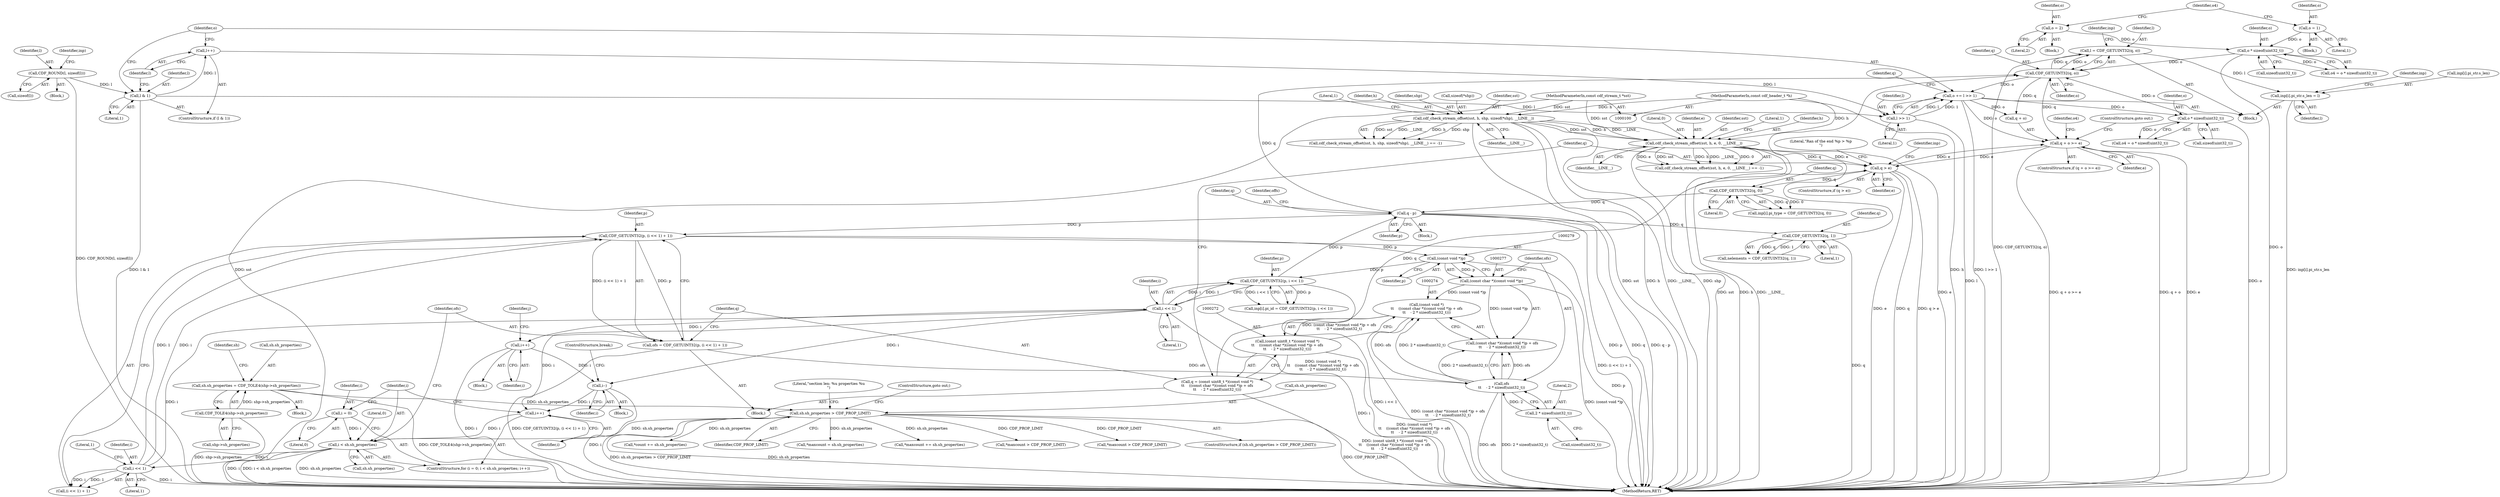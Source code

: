 digraph "0_file_1aec04dbf8a24b8a6ba64c4f74efa0628e36db0b@pointer" {
"1000704" [label="(Call,inp[i].pi_str.s_len = l)"];
"1000699" [label="(Call,l = CDF_GETUINT32(q, o))"];
"1000701" [label="(Call,CDF_GETUINT32(q, o))"];
"1000352" [label="(Call,CDF_GETUINT32(q, 1))"];
"1000337" [label="(Call,q - p)"];
"1000316" [label="(Call,CDF_GETUINT32(q, 0))"];
"1000288" [label="(Call,q > e)"];
"1000269" [label="(Call,q = (const uint8_t *)(const void *)\n\t\t    ((const char *)(const void *)p + ofs\n\t\t    - 2 * sizeof(uint32_t)))"];
"1000271" [label="(Call,(const uint8_t *)(const void *)\n\t\t    ((const char *)(const void *)p + ofs\n\t\t    - 2 * sizeof(uint32_t)))"];
"1000273" [label="(Call,(const void *)\n\t\t    ((const char *)(const void *)p + ofs\n\t\t    - 2 * sizeof(uint32_t)))"];
"1000276" [label="(Call,(const char *)(const void *)p)"];
"1000278" [label="(Call,(const void *)p)"];
"1000262" [label="(Call,CDF_GETUINT32(p, (i << 1) + 1))"];
"1000265" [label="(Call,i << 1)"];
"1000251" [label="(Call,i < sh.sh_properties)"];
"1000256" [label="(Call,i++)"];
"1000773" [label="(Call,i--)"];
"1000695" [label="(Call,i++)"];
"1000307" [label="(Call,i << 1)"];
"1000248" [label="(Call,i = 0)"];
"1000177" [label="(Call,sh.sh_properties > CDF_PROP_LIMIT)"];
"1000168" [label="(Call,sh.sh_properties = CDF_TOLE4(shp->sh_properties))"];
"1000172" [label="(Call,CDF_TOLE4(shp->sh_properties))"];
"1000281" [label="(Call,ofs\n\t\t    - 2 * sizeof(uint32_t))"];
"1000260" [label="(Call,ofs = CDF_GETUINT32(p, (i << 1) + 1))"];
"1000283" [label="(Call,2 * sizeof(uint32_t))"];
"1000761" [label="(Call,q + o >= e)"];
"1000755" [label="(Call,o += l >> 1)"];
"1000757" [label="(Call,l >> 1)"];
"1000753" [label="(Call,l++)"];
"1000750" [label="(Call,l & 1)"];
"1000738" [label="(Call,CDF_ROUND(l, sizeof(l)))"];
"1000238" [label="(Call,cdf_check_stream_offset(sst, h, e, 0, __LINE__))"];
"1000138" [label="(Call,cdf_check_stream_offset(sst, h, shp, sizeof(*shp), __LINE__))"];
"1000101" [label="(MethodParameterIn,const cdf_stream_t *sst)"];
"1000102" [label="(MethodParameterIn,const cdf_header_t *h)"];
"1000305" [label="(Call,CDF_GETUINT32(p, i << 1))"];
"1000368" [label="(Call,o * sizeof(uint32_t))"];
"1000355" [label="(Call,o = 2)"];
"1000363" [label="(Call,o = 1)"];
"1000769" [label="(Call,o * sizeof(uint32_t))"];
"1000769" [label="(Call,o * sizeof(uint32_t))"];
"1000310" [label="(Call,inp[i].pi_type = CDF_GETUINT32(q, 0))"];
"1000839" [label="(MethodReturn,RET)"];
"1000230" [label="(Call,*count += sh.sh_properties)"];
"1000318" [label="(Literal,0)"];
"1000749" [label="(ControlStructure,if (l & 1))"];
"1000349" [label="(Block,)"];
"1000692" [label="(Block,)"];
"1000181" [label="(Identifier,CDF_PROP_LIMIT)"];
"1000177" [label="(Call,sh.sh_properties > CDF_PROP_LIMIT)"];
"1000139" [label="(Identifier,sst)"];
"1000761" [label="(Call,q + o >= e)"];
"1000708" [label="(Identifier,inp)"];
"1000268" [label="(Literal,1)"];
"1000337" [label="(Call,q - p)"];
"1000264" [label="(Call,(i << 1) + 1)"];
"1000182" [label="(ControlStructure,goto out;)"];
"1000354" [label="(Literal,1)"];
"1000262" [label="(Call,CDF_GETUINT32(p, (i << 1) + 1))"];
"1000758" [label="(Identifier,l)"];
"1000703" [label="(Identifier,o)"];
"1000357" [label="(Literal,2)"];
"1000211" [label="(Call,*maxcount = sh.sh_properties)"];
"1000702" [label="(Identifier,q)"];
"1000241" [label="(Identifier,e)"];
"1000306" [label="(Identifier,p)"];
"1000253" [label="(Call,sh.sh_properties)"];
"1000248" [label="(Call,i = 0)"];
"1000771" [label="(Call,sizeof(uint32_t))"];
"1000239" [label="(Identifier,sst)"];
"1000238" [label="(Call,cdf_check_stream_offset(sst, h, e, 0, __LINE__))"];
"1000760" [label="(ControlStructure,if (q + o >= e))"];
"1000696" [label="(Identifier,i)"];
"1000352" [label="(Call,CDF_GETUINT32(q, 1))"];
"1000717" [label="(Identifier,inp)"];
"1000338" [label="(Identifier,q)"];
"1000831" [label="(Literal,0)"];
"1000178" [label="(Call,sh.sh_properties)"];
"1000700" [label="(Identifier,l)"];
"1000737" [label="(Block,)"];
"1000369" [label="(Identifier,o)"];
"1000317" [label="(Identifier,q)"];
"1000768" [label="(Identifier,o4)"];
"1000245" [label="(Literal,1)"];
"1000243" [label="(Identifier,__LINE__)"];
"1000203" [label="(Call,*maxcount += sh.sh_properties)"];
"1000697" [label="(Block,)"];
"1000774" [label="(Identifier,i)"];
"1000294" [label="(Literal,\"Ran of the end %p > %p\n\")"];
"1000269" [label="(Call,q = (const uint8_t *)(const void *)\n\t\t    ((const char *)(const void *)p + ofs\n\t\t    - 2 * sizeof(uint32_t)))"];
"1000699" [label="(Call,l = CDF_GETUINT32(q, o))"];
"1000265" [label="(Call,i << 1)"];
"1000258" [label="(Block,)"];
"1000350" [label="(Call,nelements = CDF_GETUINT32(q, 1))"];
"1000302" [label="(Identifier,inp)"];
"1000251" [label="(Call,i < sh.sh_properties)"];
"1000339" [label="(Identifier,p)"];
"1000759" [label="(Literal,1)"];
"1000356" [label="(Identifier,o)"];
"1000370" [label="(Call,sizeof(uint32_t))"];
"1000750" [label="(Call,l & 1)"];
"1000240" [label="(Identifier,h)"];
"1000712" [label="(Identifier,l)"];
"1000242" [label="(Literal,0)"];
"1000102" [label="(MethodParameterIn,const cdf_header_t *h)"];
"1000168" [label="(Call,sh.sh_properties = CDF_TOLE4(shp->sh_properties))"];
"1000288" [label="(Call,q > e)"];
"1000107" [label="(Block,)"];
"1000755" [label="(Call,o += l >> 1)"];
"1000353" [label="(Identifier,q)"];
"1000185" [label="(Literal,\"section len: %u properties %u\n\")"];
"1000275" [label="(Call,(const char *)(const void *)p + ofs\n\t\t    - 2 * sizeof(uint32_t))"];
"1000252" [label="(Identifier,i)"];
"1000767" [label="(Call,o4 = o * sizeof(uint32_t))"];
"1000368" [label="(Call,o * sizeof(uint32_t))"];
"1000738" [label="(Call,CDF_ROUND(l, sizeof(l)))"];
"1000770" [label="(Identifier,o)"];
"1000765" [label="(Identifier,e)"];
"1000287" [label="(ControlStructure,if (q > e))"];
"1000740" [label="(Call,sizeof(l))"];
"1000267" [label="(Literal,1)"];
"1000775" [label="(ControlStructure,break;)"];
"1000336" [label="(Block,)"];
"1000263" [label="(Identifier,p)"];
"1000145" [label="(Identifier,__LINE__)"];
"1000137" [label="(Call,cdf_check_stream_offset(sst, h, shp, sizeof(*shp), __LINE__) == -1)"];
"1000701" [label="(Call,CDF_GETUINT32(q, o))"];
"1000283" [label="(Call,2 * sizeof(uint32_t))"];
"1000281" [label="(Call,ofs\n\t\t    - 2 * sizeof(uint32_t))"];
"1000654" [label="(Call,*maxcount > CDF_PROP_LIMIT)"];
"1000367" [label="(Identifier,o4)"];
"1000261" [label="(Identifier,ofs)"];
"1000739" [label="(Identifier,l)"];
"1000359" [label="(Block,)"];
"1000366" [label="(Call,o4 = o * sizeof(uint32_t))"];
"1000276" [label="(Call,(const char *)(const void *)p)"];
"1000355" [label="(Call,o = 2)"];
"1000393" [label="(Block,)"];
"1000273" [label="(Call,(const void *)\n\t\t    ((const char *)(const void *)p + ofs\n\t\t    - 2 * sizeof(uint32_t)))"];
"1000763" [label="(Identifier,q)"];
"1000147" [label="(Literal,1)"];
"1000299" [label="(Call,inp[i].pi_id = CDF_GETUINT32(p, i << 1))"];
"1000766" [label="(ControlStructure,goto out;)"];
"1000247" [label="(ControlStructure,for (i = 0; i < sh.sh_properties; i++))"];
"1000316" [label="(Call,CDF_GETUINT32(q, 0))"];
"1000140" [label="(Identifier,h)"];
"1000756" [label="(Identifier,o)"];
"1000271" [label="(Call,(const uint8_t *)(const void *)\n\t\t    ((const char *)(const void *)p + ofs\n\t\t    - 2 * sizeof(uint32_t)))"];
"1000179" [label="(Identifier,sh)"];
"1000169" [label="(Call,sh.sh_properties)"];
"1000290" [label="(Identifier,e)"];
"1000364" [label="(Identifier,o)"];
"1000705" [label="(Call,inp[i].pi_str.s_len)"];
"1000278" [label="(Call,(const void *)p)"];
"1000309" [label="(Literal,1)"];
"1000250" [label="(Literal,0)"];
"1000704" [label="(Call,inp[i].pi_str.s_len = l)"];
"1000280" [label="(Identifier,p)"];
"1000365" [label="(Literal,1)"];
"1000260" [label="(Call,ofs = CDF_GETUINT32(p, (i << 1) + 1))"];
"1000305" [label="(Call,CDF_GETUINT32(p, i << 1))"];
"1000138" [label="(Call,cdf_check_stream_offset(sst, h, shp, sizeof(*shp), __LINE__))"];
"1000256" [label="(Call,i++)"];
"1000757" [label="(Call,l >> 1)"];
"1000237" [label="(Call,cdf_check_stream_offset(sst, h, e, 0, __LINE__) == -1)"];
"1000340" [label="(Identifier,offs)"];
"1000270" [label="(Identifier,q)"];
"1000173" [label="(Call,shp->sh_properties)"];
"1000745" [label="(Identifier,inp)"];
"1000172" [label="(Call,CDF_TOLE4(shp->sh_properties))"];
"1000198" [label="(Call,*maxcount > CDF_PROP_LIMIT)"];
"1000752" [label="(Literal,1)"];
"1000141" [label="(Identifier,shp)"];
"1000773" [label="(Call,i--)"];
"1000257" [label="(Identifier,i)"];
"1000762" [label="(Call,q + o)"];
"1000176" [label="(ControlStructure,if (sh.sh_properties > CDF_PROP_LIMIT))"];
"1000363" [label="(Call,o = 1)"];
"1000307" [label="(Call,i << 1)"];
"1000284" [label="(Literal,2)"];
"1000751" [label="(Identifier,l)"];
"1000753" [label="(Call,l++)"];
"1000266" [label="(Identifier,i)"];
"1000142" [label="(Call,sizeof(*shp))"];
"1000249" [label="(Identifier,i)"];
"1000285" [label="(Call,sizeof(uint32_t))"];
"1000754" [label="(Identifier,l)"];
"1000308" [label="(Identifier,i)"];
"1000695" [label="(Call,i++)"];
"1000690" [label="(Identifier,j)"];
"1000101" [label="(MethodParameterIn,const cdf_stream_t *sst)"];
"1000289" [label="(Identifier,q)"];
"1000282" [label="(Identifier,ofs)"];
"1000704" -> "1000697"  [label="AST: "];
"1000704" -> "1000712"  [label="CFG: "];
"1000705" -> "1000704"  [label="AST: "];
"1000712" -> "1000704"  [label="AST: "];
"1000717" -> "1000704"  [label="CFG: "];
"1000704" -> "1000839"  [label="DDG: inp[i].pi_str.s_len"];
"1000699" -> "1000704"  [label="DDG: l"];
"1000699" -> "1000697"  [label="AST: "];
"1000699" -> "1000701"  [label="CFG: "];
"1000700" -> "1000699"  [label="AST: "];
"1000701" -> "1000699"  [label="AST: "];
"1000708" -> "1000699"  [label="CFG: "];
"1000699" -> "1000839"  [label="DDG: CDF_GETUINT32(q, o)"];
"1000701" -> "1000699"  [label="DDG: q"];
"1000701" -> "1000699"  [label="DDG: o"];
"1000701" -> "1000703"  [label="CFG: "];
"1000702" -> "1000701"  [label="AST: "];
"1000703" -> "1000701"  [label="AST: "];
"1000352" -> "1000701"  [label="DDG: q"];
"1000337" -> "1000701"  [label="DDG: q"];
"1000368" -> "1000701"  [label="DDG: o"];
"1000769" -> "1000701"  [label="DDG: o"];
"1000701" -> "1000755"  [label="DDG: o"];
"1000701" -> "1000761"  [label="DDG: q"];
"1000701" -> "1000762"  [label="DDG: q"];
"1000352" -> "1000350"  [label="AST: "];
"1000352" -> "1000354"  [label="CFG: "];
"1000353" -> "1000352"  [label="AST: "];
"1000354" -> "1000352"  [label="AST: "];
"1000350" -> "1000352"  [label="CFG: "];
"1000352" -> "1000839"  [label="DDG: q"];
"1000352" -> "1000350"  [label="DDG: q"];
"1000352" -> "1000350"  [label="DDG: 1"];
"1000337" -> "1000352"  [label="DDG: q"];
"1000337" -> "1000336"  [label="AST: "];
"1000337" -> "1000339"  [label="CFG: "];
"1000338" -> "1000337"  [label="AST: "];
"1000339" -> "1000337"  [label="AST: "];
"1000340" -> "1000337"  [label="CFG: "];
"1000337" -> "1000839"  [label="DDG: p"];
"1000337" -> "1000839"  [label="DDG: q"];
"1000337" -> "1000839"  [label="DDG: q - p"];
"1000337" -> "1000262"  [label="DDG: p"];
"1000316" -> "1000337"  [label="DDG: q"];
"1000305" -> "1000337"  [label="DDG: p"];
"1000316" -> "1000310"  [label="AST: "];
"1000316" -> "1000318"  [label="CFG: "];
"1000317" -> "1000316"  [label="AST: "];
"1000318" -> "1000316"  [label="AST: "];
"1000310" -> "1000316"  [label="CFG: "];
"1000316" -> "1000310"  [label="DDG: q"];
"1000316" -> "1000310"  [label="DDG: 0"];
"1000288" -> "1000316"  [label="DDG: q"];
"1000288" -> "1000287"  [label="AST: "];
"1000288" -> "1000290"  [label="CFG: "];
"1000289" -> "1000288"  [label="AST: "];
"1000290" -> "1000288"  [label="AST: "];
"1000294" -> "1000288"  [label="CFG: "];
"1000302" -> "1000288"  [label="CFG: "];
"1000288" -> "1000839"  [label="DDG: e"];
"1000288" -> "1000839"  [label="DDG: q"];
"1000288" -> "1000839"  [label="DDG: q > e"];
"1000269" -> "1000288"  [label="DDG: q"];
"1000761" -> "1000288"  [label="DDG: e"];
"1000238" -> "1000288"  [label="DDG: e"];
"1000288" -> "1000761"  [label="DDG: e"];
"1000269" -> "1000258"  [label="AST: "];
"1000269" -> "1000271"  [label="CFG: "];
"1000270" -> "1000269"  [label="AST: "];
"1000271" -> "1000269"  [label="AST: "];
"1000289" -> "1000269"  [label="CFG: "];
"1000269" -> "1000839"  [label="DDG: (const uint8_t *)(const void *)\n\t\t    ((const char *)(const void *)p + ofs\n\t\t    - 2 * sizeof(uint32_t))"];
"1000271" -> "1000269"  [label="DDG: (const void *)\n\t\t    ((const char *)(const void *)p + ofs\n\t\t    - 2 * sizeof(uint32_t))"];
"1000271" -> "1000273"  [label="CFG: "];
"1000272" -> "1000271"  [label="AST: "];
"1000273" -> "1000271"  [label="AST: "];
"1000271" -> "1000839"  [label="DDG: (const void *)\n\t\t    ((const char *)(const void *)p + ofs\n\t\t    - 2 * sizeof(uint32_t))"];
"1000273" -> "1000271"  [label="DDG: (const char *)(const void *)p + ofs\n\t\t    - 2 * sizeof(uint32_t)"];
"1000273" -> "1000275"  [label="CFG: "];
"1000274" -> "1000273"  [label="AST: "];
"1000275" -> "1000273"  [label="AST: "];
"1000273" -> "1000839"  [label="DDG: (const char *)(const void *)p + ofs\n\t\t    - 2 * sizeof(uint32_t)"];
"1000276" -> "1000273"  [label="DDG: (const void *)p"];
"1000281" -> "1000273"  [label="DDG: ofs"];
"1000281" -> "1000273"  [label="DDG: 2 * sizeof(uint32_t)"];
"1000276" -> "1000275"  [label="AST: "];
"1000276" -> "1000278"  [label="CFG: "];
"1000277" -> "1000276"  [label="AST: "];
"1000278" -> "1000276"  [label="AST: "];
"1000282" -> "1000276"  [label="CFG: "];
"1000276" -> "1000839"  [label="DDG: (const void *)p"];
"1000276" -> "1000275"  [label="DDG: (const void *)p"];
"1000278" -> "1000276"  [label="DDG: p"];
"1000278" -> "1000280"  [label="CFG: "];
"1000279" -> "1000278"  [label="AST: "];
"1000280" -> "1000278"  [label="AST: "];
"1000278" -> "1000839"  [label="DDG: p"];
"1000262" -> "1000278"  [label="DDG: p"];
"1000278" -> "1000305"  [label="DDG: p"];
"1000262" -> "1000260"  [label="AST: "];
"1000262" -> "1000264"  [label="CFG: "];
"1000263" -> "1000262"  [label="AST: "];
"1000264" -> "1000262"  [label="AST: "];
"1000260" -> "1000262"  [label="CFG: "];
"1000262" -> "1000839"  [label="DDG: (i << 1) + 1"];
"1000262" -> "1000260"  [label="DDG: p"];
"1000262" -> "1000260"  [label="DDG: (i << 1) + 1"];
"1000265" -> "1000262"  [label="DDG: i"];
"1000265" -> "1000262"  [label="DDG: 1"];
"1000265" -> "1000264"  [label="AST: "];
"1000265" -> "1000267"  [label="CFG: "];
"1000266" -> "1000265"  [label="AST: "];
"1000267" -> "1000265"  [label="AST: "];
"1000268" -> "1000265"  [label="CFG: "];
"1000265" -> "1000839"  [label="DDG: i"];
"1000265" -> "1000264"  [label="DDG: i"];
"1000265" -> "1000264"  [label="DDG: 1"];
"1000251" -> "1000265"  [label="DDG: i"];
"1000265" -> "1000307"  [label="DDG: i"];
"1000251" -> "1000247"  [label="AST: "];
"1000251" -> "1000253"  [label="CFG: "];
"1000252" -> "1000251"  [label="AST: "];
"1000253" -> "1000251"  [label="AST: "];
"1000261" -> "1000251"  [label="CFG: "];
"1000831" -> "1000251"  [label="CFG: "];
"1000251" -> "1000839"  [label="DDG: i < sh.sh_properties"];
"1000251" -> "1000839"  [label="DDG: sh.sh_properties"];
"1000251" -> "1000839"  [label="DDG: i"];
"1000256" -> "1000251"  [label="DDG: i"];
"1000248" -> "1000251"  [label="DDG: i"];
"1000177" -> "1000251"  [label="DDG: sh.sh_properties"];
"1000256" -> "1000247"  [label="AST: "];
"1000256" -> "1000257"  [label="CFG: "];
"1000257" -> "1000256"  [label="AST: "];
"1000252" -> "1000256"  [label="CFG: "];
"1000773" -> "1000256"  [label="DDG: i"];
"1000307" -> "1000256"  [label="DDG: i"];
"1000773" -> "1000393"  [label="AST: "];
"1000773" -> "1000774"  [label="CFG: "];
"1000774" -> "1000773"  [label="AST: "];
"1000775" -> "1000773"  [label="CFG: "];
"1000773" -> "1000839"  [label="DDG: i"];
"1000695" -> "1000773"  [label="DDG: i"];
"1000307" -> "1000773"  [label="DDG: i"];
"1000695" -> "1000692"  [label="AST: "];
"1000695" -> "1000696"  [label="CFG: "];
"1000696" -> "1000695"  [label="AST: "];
"1000690" -> "1000695"  [label="CFG: "];
"1000695" -> "1000839"  [label="DDG: i"];
"1000307" -> "1000695"  [label="DDG: i"];
"1000307" -> "1000305"  [label="AST: "];
"1000307" -> "1000309"  [label="CFG: "];
"1000308" -> "1000307"  [label="AST: "];
"1000309" -> "1000307"  [label="AST: "];
"1000305" -> "1000307"  [label="CFG: "];
"1000307" -> "1000839"  [label="DDG: i"];
"1000307" -> "1000305"  [label="DDG: i"];
"1000307" -> "1000305"  [label="DDG: 1"];
"1000248" -> "1000247"  [label="AST: "];
"1000248" -> "1000250"  [label="CFG: "];
"1000249" -> "1000248"  [label="AST: "];
"1000250" -> "1000248"  [label="AST: "];
"1000252" -> "1000248"  [label="CFG: "];
"1000177" -> "1000176"  [label="AST: "];
"1000177" -> "1000181"  [label="CFG: "];
"1000178" -> "1000177"  [label="AST: "];
"1000181" -> "1000177"  [label="AST: "];
"1000182" -> "1000177"  [label="CFG: "];
"1000185" -> "1000177"  [label="CFG: "];
"1000177" -> "1000839"  [label="DDG: sh.sh_properties"];
"1000177" -> "1000839"  [label="DDG: CDF_PROP_LIMIT"];
"1000177" -> "1000839"  [label="DDG: sh.sh_properties > CDF_PROP_LIMIT"];
"1000168" -> "1000177"  [label="DDG: sh.sh_properties"];
"1000177" -> "1000198"  [label="DDG: CDF_PROP_LIMIT"];
"1000177" -> "1000203"  [label="DDG: sh.sh_properties"];
"1000177" -> "1000211"  [label="DDG: sh.sh_properties"];
"1000177" -> "1000230"  [label="DDG: sh.sh_properties"];
"1000177" -> "1000654"  [label="DDG: CDF_PROP_LIMIT"];
"1000168" -> "1000107"  [label="AST: "];
"1000168" -> "1000172"  [label="CFG: "];
"1000169" -> "1000168"  [label="AST: "];
"1000172" -> "1000168"  [label="AST: "];
"1000179" -> "1000168"  [label="CFG: "];
"1000168" -> "1000839"  [label="DDG: CDF_TOLE4(shp->sh_properties)"];
"1000172" -> "1000168"  [label="DDG: shp->sh_properties"];
"1000172" -> "1000173"  [label="CFG: "];
"1000173" -> "1000172"  [label="AST: "];
"1000172" -> "1000839"  [label="DDG: shp->sh_properties"];
"1000281" -> "1000275"  [label="AST: "];
"1000281" -> "1000283"  [label="CFG: "];
"1000282" -> "1000281"  [label="AST: "];
"1000283" -> "1000281"  [label="AST: "];
"1000275" -> "1000281"  [label="CFG: "];
"1000281" -> "1000839"  [label="DDG: ofs"];
"1000281" -> "1000839"  [label="DDG: 2 * sizeof(uint32_t)"];
"1000281" -> "1000275"  [label="DDG: ofs"];
"1000281" -> "1000275"  [label="DDG: 2 * sizeof(uint32_t)"];
"1000260" -> "1000281"  [label="DDG: ofs"];
"1000283" -> "1000281"  [label="DDG: 2"];
"1000260" -> "1000258"  [label="AST: "];
"1000261" -> "1000260"  [label="AST: "];
"1000270" -> "1000260"  [label="CFG: "];
"1000260" -> "1000839"  [label="DDG: CDF_GETUINT32(p, (i << 1) + 1)"];
"1000283" -> "1000285"  [label="CFG: "];
"1000284" -> "1000283"  [label="AST: "];
"1000285" -> "1000283"  [label="AST: "];
"1000761" -> "1000760"  [label="AST: "];
"1000761" -> "1000765"  [label="CFG: "];
"1000762" -> "1000761"  [label="AST: "];
"1000765" -> "1000761"  [label="AST: "];
"1000766" -> "1000761"  [label="CFG: "];
"1000768" -> "1000761"  [label="CFG: "];
"1000761" -> "1000839"  [label="DDG: q + o"];
"1000761" -> "1000839"  [label="DDG: e"];
"1000761" -> "1000839"  [label="DDG: q + o >= e"];
"1000755" -> "1000761"  [label="DDG: o"];
"1000755" -> "1000697"  [label="AST: "];
"1000755" -> "1000757"  [label="CFG: "];
"1000756" -> "1000755"  [label="AST: "];
"1000757" -> "1000755"  [label="AST: "];
"1000763" -> "1000755"  [label="CFG: "];
"1000755" -> "1000839"  [label="DDG: l >> 1"];
"1000757" -> "1000755"  [label="DDG: l"];
"1000757" -> "1000755"  [label="DDG: 1"];
"1000755" -> "1000762"  [label="DDG: o"];
"1000755" -> "1000769"  [label="DDG: o"];
"1000757" -> "1000759"  [label="CFG: "];
"1000758" -> "1000757"  [label="AST: "];
"1000759" -> "1000757"  [label="AST: "];
"1000757" -> "1000839"  [label="DDG: l"];
"1000753" -> "1000757"  [label="DDG: l"];
"1000750" -> "1000757"  [label="DDG: l"];
"1000753" -> "1000749"  [label="AST: "];
"1000753" -> "1000754"  [label="CFG: "];
"1000754" -> "1000753"  [label="AST: "];
"1000756" -> "1000753"  [label="CFG: "];
"1000750" -> "1000753"  [label="DDG: l"];
"1000750" -> "1000749"  [label="AST: "];
"1000750" -> "1000752"  [label="CFG: "];
"1000751" -> "1000750"  [label="AST: "];
"1000752" -> "1000750"  [label="AST: "];
"1000754" -> "1000750"  [label="CFG: "];
"1000756" -> "1000750"  [label="CFG: "];
"1000750" -> "1000839"  [label="DDG: l & 1"];
"1000738" -> "1000750"  [label="DDG: l"];
"1000738" -> "1000737"  [label="AST: "];
"1000738" -> "1000740"  [label="CFG: "];
"1000739" -> "1000738"  [label="AST: "];
"1000740" -> "1000738"  [label="AST: "];
"1000745" -> "1000738"  [label="CFG: "];
"1000738" -> "1000839"  [label="DDG: CDF_ROUND(l, sizeof(l))"];
"1000238" -> "1000237"  [label="AST: "];
"1000238" -> "1000243"  [label="CFG: "];
"1000239" -> "1000238"  [label="AST: "];
"1000240" -> "1000238"  [label="AST: "];
"1000241" -> "1000238"  [label="AST: "];
"1000242" -> "1000238"  [label="AST: "];
"1000243" -> "1000238"  [label="AST: "];
"1000245" -> "1000238"  [label="CFG: "];
"1000238" -> "1000839"  [label="DDG: sst"];
"1000238" -> "1000839"  [label="DDG: h"];
"1000238" -> "1000839"  [label="DDG: e"];
"1000238" -> "1000839"  [label="DDG: __LINE__"];
"1000238" -> "1000237"  [label="DDG: e"];
"1000238" -> "1000237"  [label="DDG: sst"];
"1000238" -> "1000237"  [label="DDG: h"];
"1000238" -> "1000237"  [label="DDG: __LINE__"];
"1000238" -> "1000237"  [label="DDG: 0"];
"1000138" -> "1000238"  [label="DDG: sst"];
"1000138" -> "1000238"  [label="DDG: h"];
"1000138" -> "1000238"  [label="DDG: __LINE__"];
"1000101" -> "1000238"  [label="DDG: sst"];
"1000102" -> "1000238"  [label="DDG: h"];
"1000138" -> "1000137"  [label="AST: "];
"1000138" -> "1000145"  [label="CFG: "];
"1000139" -> "1000138"  [label="AST: "];
"1000140" -> "1000138"  [label="AST: "];
"1000141" -> "1000138"  [label="AST: "];
"1000142" -> "1000138"  [label="AST: "];
"1000145" -> "1000138"  [label="AST: "];
"1000147" -> "1000138"  [label="CFG: "];
"1000138" -> "1000839"  [label="DDG: shp"];
"1000138" -> "1000839"  [label="DDG: sst"];
"1000138" -> "1000839"  [label="DDG: h"];
"1000138" -> "1000839"  [label="DDG: __LINE__"];
"1000138" -> "1000137"  [label="DDG: sst"];
"1000138" -> "1000137"  [label="DDG: __LINE__"];
"1000138" -> "1000137"  [label="DDG: h"];
"1000138" -> "1000137"  [label="DDG: shp"];
"1000101" -> "1000138"  [label="DDG: sst"];
"1000102" -> "1000138"  [label="DDG: h"];
"1000101" -> "1000100"  [label="AST: "];
"1000101" -> "1000839"  [label="DDG: sst"];
"1000102" -> "1000100"  [label="AST: "];
"1000102" -> "1000839"  [label="DDG: h"];
"1000305" -> "1000299"  [label="AST: "];
"1000306" -> "1000305"  [label="AST: "];
"1000299" -> "1000305"  [label="CFG: "];
"1000305" -> "1000839"  [label="DDG: i << 1"];
"1000305" -> "1000299"  [label="DDG: p"];
"1000305" -> "1000299"  [label="DDG: i << 1"];
"1000368" -> "1000366"  [label="AST: "];
"1000368" -> "1000370"  [label="CFG: "];
"1000369" -> "1000368"  [label="AST: "];
"1000370" -> "1000368"  [label="AST: "];
"1000366" -> "1000368"  [label="CFG: "];
"1000368" -> "1000839"  [label="DDG: o"];
"1000368" -> "1000366"  [label="DDG: o"];
"1000355" -> "1000368"  [label="DDG: o"];
"1000363" -> "1000368"  [label="DDG: o"];
"1000355" -> "1000349"  [label="AST: "];
"1000355" -> "1000357"  [label="CFG: "];
"1000356" -> "1000355"  [label="AST: "];
"1000357" -> "1000355"  [label="AST: "];
"1000367" -> "1000355"  [label="CFG: "];
"1000363" -> "1000359"  [label="AST: "];
"1000363" -> "1000365"  [label="CFG: "];
"1000364" -> "1000363"  [label="AST: "];
"1000365" -> "1000363"  [label="AST: "];
"1000367" -> "1000363"  [label="CFG: "];
"1000769" -> "1000767"  [label="AST: "];
"1000769" -> "1000771"  [label="CFG: "];
"1000770" -> "1000769"  [label="AST: "];
"1000771" -> "1000769"  [label="AST: "];
"1000767" -> "1000769"  [label="CFG: "];
"1000769" -> "1000839"  [label="DDG: o"];
"1000769" -> "1000767"  [label="DDG: o"];
}
